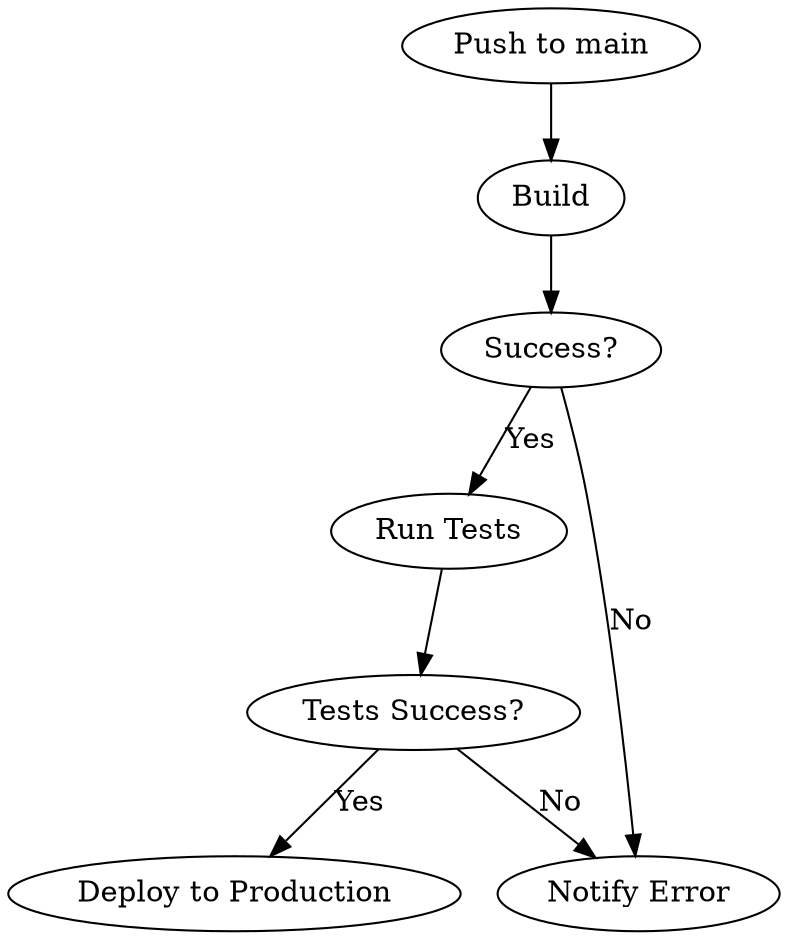digraph workflow {
    A [label="Push to main"];
    B [label="Build"];
    C [label="Success?"];
    D [label="Run Tests"];
    E [label="Notify Error"];
    F [label="Tests Success?"];
    G [label="Deploy to Production"];

    A -> B -> C;
    C -> D [label="Yes"];
    C -> E [label="No"];
    D -> F;
    F -> G [label="Yes"];
    F -> E [label="No"];
}
